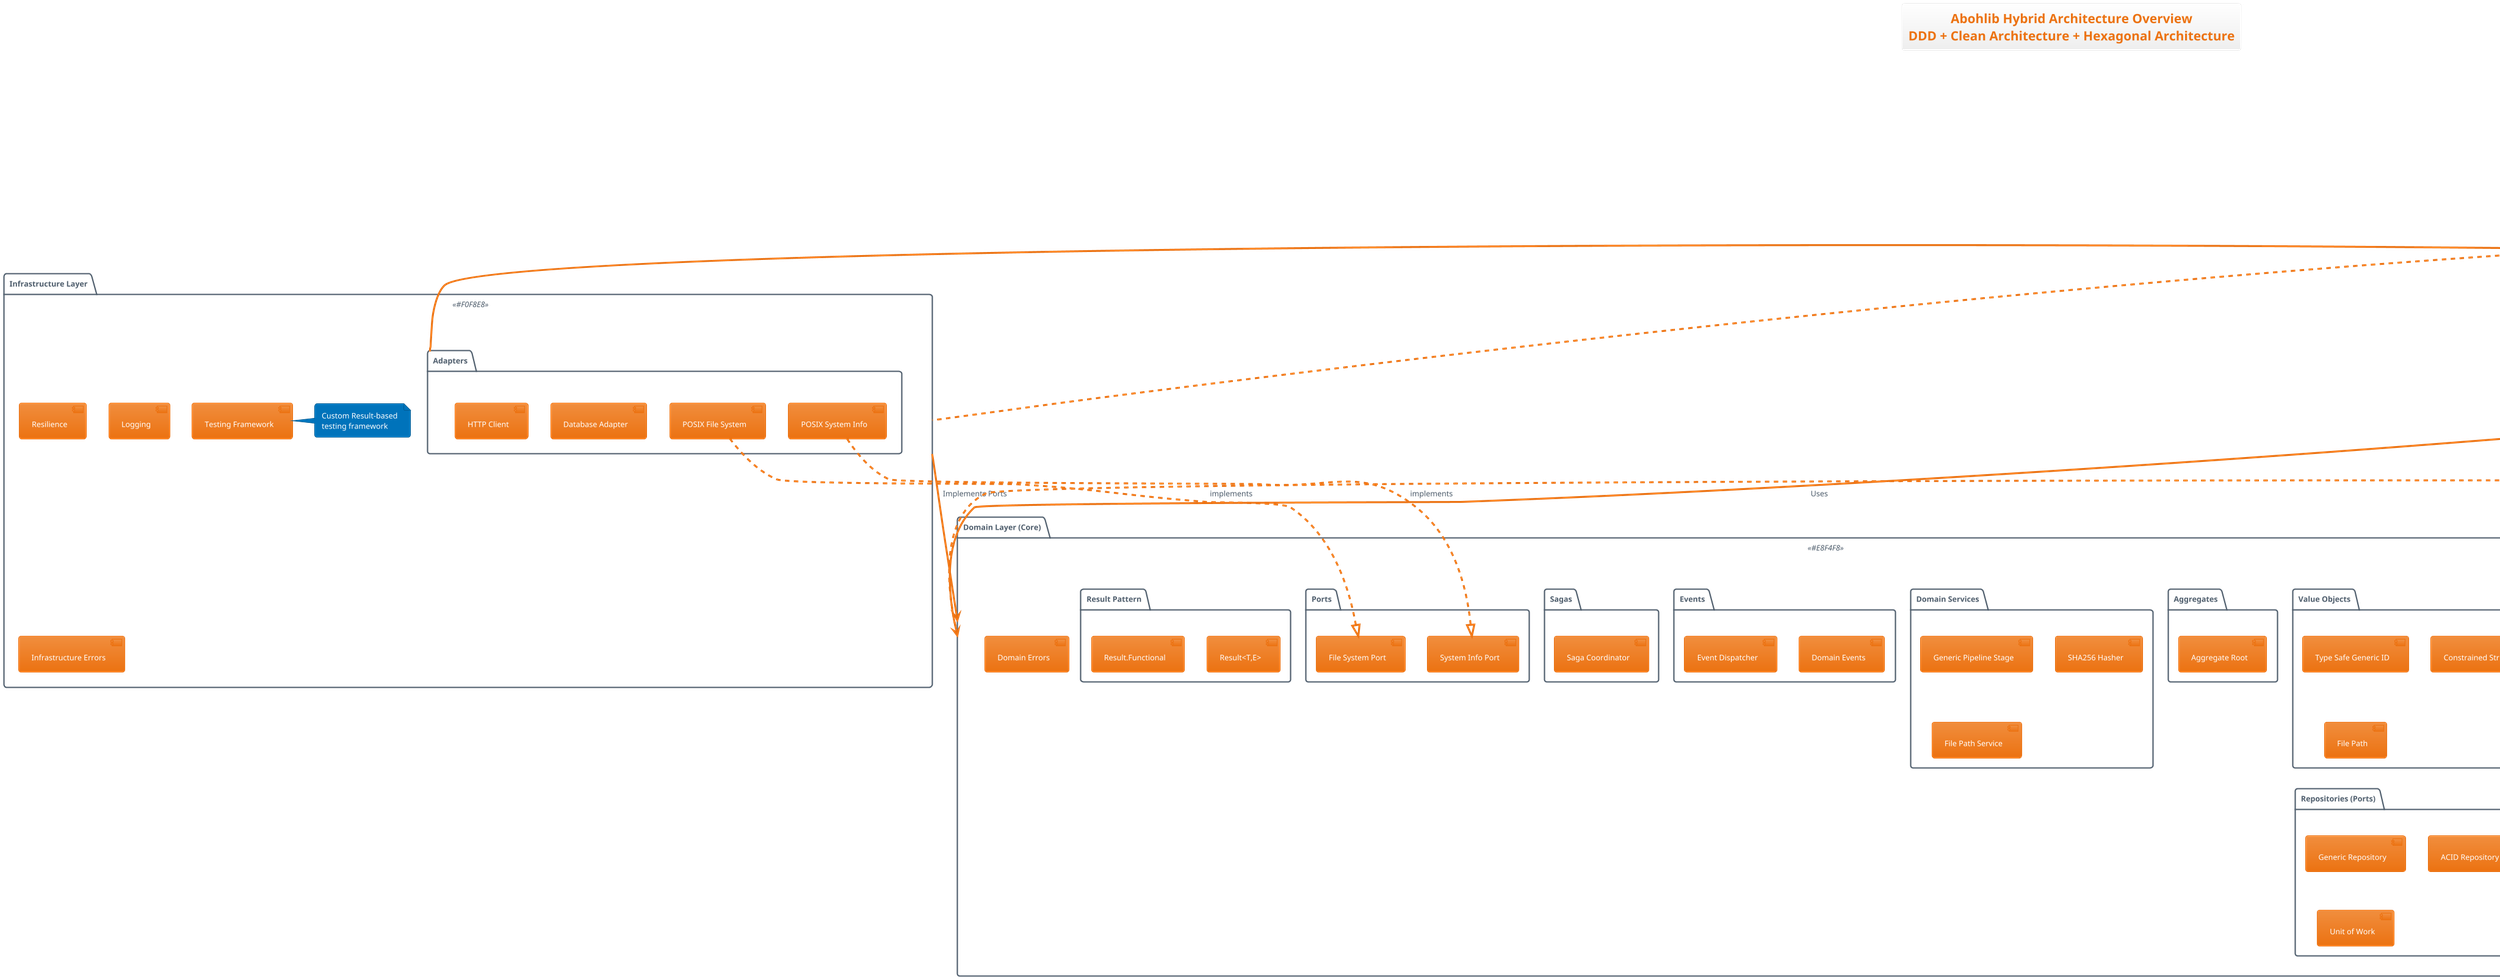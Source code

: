 @startuml Architecture_Overview
!theme aws-orange
title Abohlib Hybrid Architecture Overview\nDDD + Clean Architecture + Hexagonal Architecture

!define DOMAIN_COLOR #E8F4F8
!define APP_COLOR #FFF2E8
!define INFRA_COLOR #F0F8E8
!define PRESENT_COLOR #F8E8F8

package "External Systems" as external {
  [File System]
  [Databases]
  [Web APIs]
  [Message Queues]
  [Third Party Services]
}

package "Presentation Layer" as presentation <<PRESENT_COLOR>> {
  package "Adapters" {
    [CLI Adapter]
    [REST API Adapter]
    [GraphQL Adapter]
  }
  [Presentation Errors]
  [Presentation Constants]
}

package "Infrastructure Layer" as infrastructure <<INFRA_COLOR>> {
  package "Adapters" as infra_adapters {
    [POSIX File System]
    [POSIX System Info]
    [Database Adapter]
    [HTTP Client]
  }
  [Resilience]
  [Logging]
  [Testing Framework]
  [Infrastructure Errors]
  note right of [Testing Framework]
    Custom Result-based
    testing framework
  end note
}

package "Application Layer" as application <<APP_COLOR>> {
  [Use Cases]
  [Application Services]
  [DTOs]
  [Application Errors]
  [Application Constants]
}

package "Domain Layer (Core)" as domain <<DOMAIN_COLOR>> {
  package "Entities" {
    [Domain Entities]
  }
  package "Value Objects" {
    [Type Safe Generic ID]
    [Constrained Strings]
    [File Path]
  }
  package "Aggregates" {
    [Aggregate Root]
  }
  package "Domain Services" {
    [Generic Pipeline Stage]
    [SHA256 Hasher]
    [File Path Service]
  }
  package "Events" {
    [Domain Events]
    [Event Dispatcher]
  }
  package "Repositories (Ports)" {
    [Generic Repository]
    [ACID Repository]
    [Unit of Work]
  }
  package "Sagas" {
    [Saga Coordinator]
  }
  package "Ports" {
    [File System Port]
    [System Info Port]
  }
  package "Result Pattern" {
    [Result<T,E>]
    [Result.Functional]
  }
  [Domain Errors]
}

' Dependencies (arrows point toward dependencies)
presentation --> application : "Uses"
application --> domain : "Uses"
infrastructure --> domain : "Implements Ports"
infra_adapters --> external : "Connects to"

' Hexagonal connections (ports and adapters)
[File System Port] <|.. [POSIX File System] : "implements"
[System Info Port] <|.. [POSIX System Info] : "implements"

note right of domain
  **DEPENDENCY RULE**
  Dependencies only point inward.
  Domain has NO dependencies
  on outer layers.
end note

note left of infrastructure
  **ADAPTERS**
  Implement domain ports.
  Handle external system
  integration.
end note

note top of application
  **USE CASES**
  Orchestrate domain objects.
  Depend only on domain
  abstractions.
end note

note bottom of presentation
  **DELIVERY MECHANISMS**
  Handle user interface
  concerns. Convert between
  external formats and DTOs.
end note

@enduml
